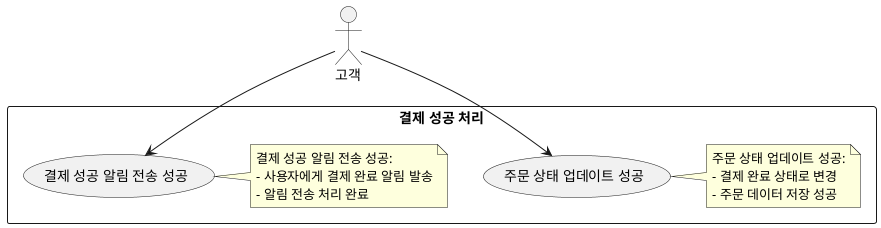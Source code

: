 @startuml
actor "고객" as Customer

rectangle "결제 성공 처리" {
  usecase "주문 상태 업데이트 성공" as UC2_1_success
  note right
  주문 상태 업데이트 성공:
  - 결제 완료 상태로 변경
  - 주문 데이터 저장 성공
  end note

  usecase "결제 성공 알림 전송 성공" as UC2_2_success
  note right
  결제 성공 알림 전송 성공:
  - 사용자에게 결제 완료 알림 발송
  - 알림 전송 처리 완료
  end note
}

Customer --> UC2_1_success
Customer --> UC2_2_success
@enduml
